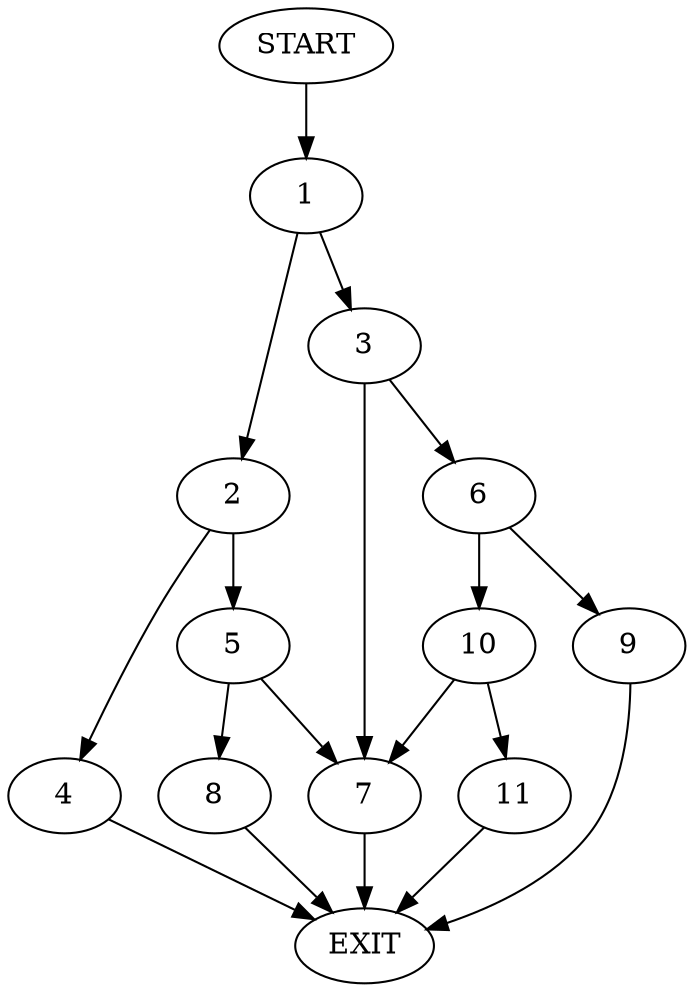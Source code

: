 digraph {
0 [label="START"]
12 [label="EXIT"]
0 -> 1
1 -> 2
1 -> 3
2 -> 4
2 -> 5
3 -> 6
3 -> 7
4 -> 12
5 -> 7
5 -> 8
8 -> 12
7 -> 12
6 -> 9
6 -> 10
10 -> 7
10 -> 11
9 -> 12
11 -> 12
}
